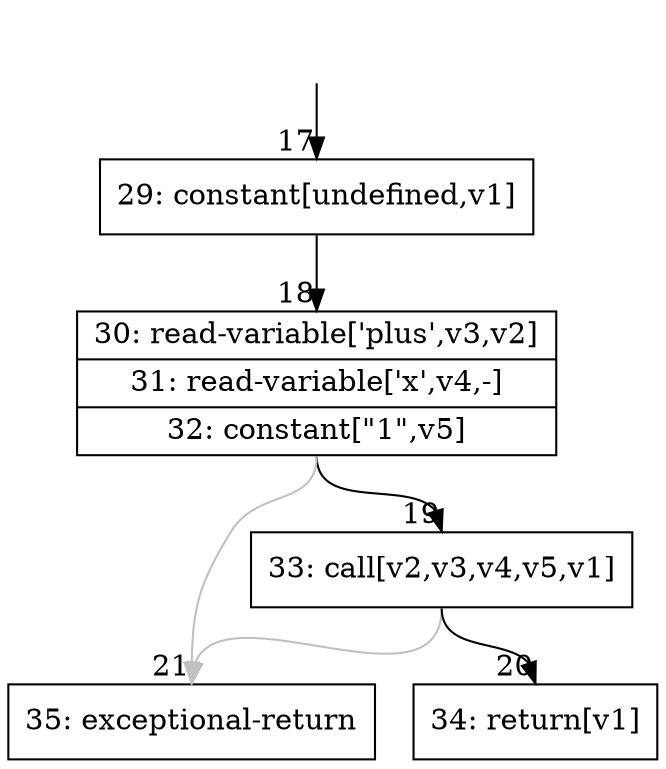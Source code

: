 digraph {
rankdir="TD"
BB_entry3[shape=none,label=""];
BB_entry3 -> BB17 [tailport=s, headport=n, headlabel="    17"]
BB17 [shape=record label="{29: constant[undefined,v1]}" ] 
BB17 -> BB18 [tailport=s, headport=n, headlabel="      18"]
BB18 [shape=record label="{30: read-variable['plus',v3,v2]|31: read-variable['x',v4,-]|32: constant[\"1\",v5]}" ] 
BB18 -> BB19 [tailport=s, headport=n, headlabel="      19"]
BB18 -> BB21 [tailport=s, headport=n, color=gray, headlabel="      21"]
BB19 [shape=record label="{33: call[v2,v3,v4,v5,v1]}" ] 
BB19 -> BB20 [tailport=s, headport=n, headlabel="      20"]
BB19 -> BB21 [tailport=s, headport=n, color=gray]
BB20 [shape=record label="{34: return[v1]}" ] 
BB21 [shape=record label="{35: exceptional-return}" ] 
}
